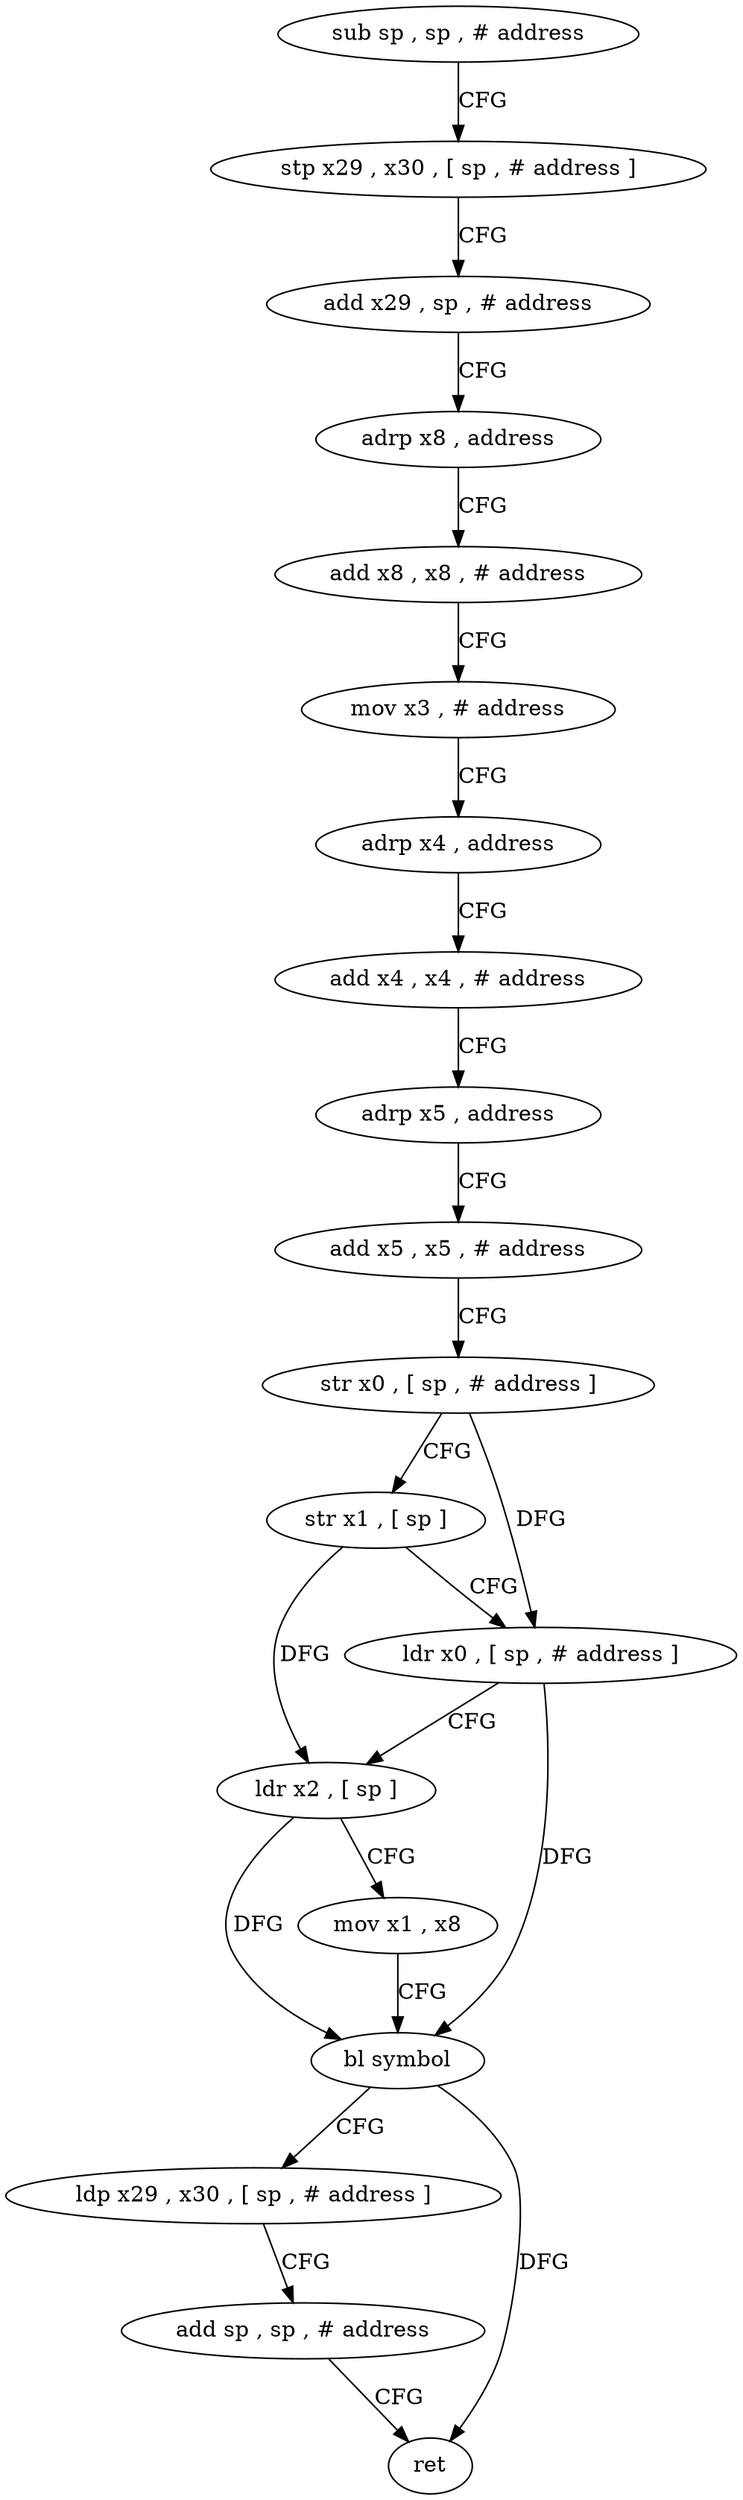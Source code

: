 digraph "func" {
"4269296" [label = "sub sp , sp , # address" ]
"4269300" [label = "stp x29 , x30 , [ sp , # address ]" ]
"4269304" [label = "add x29 , sp , # address" ]
"4269308" [label = "adrp x8 , address" ]
"4269312" [label = "add x8 , x8 , # address" ]
"4269316" [label = "mov x3 , # address" ]
"4269320" [label = "adrp x4 , address" ]
"4269324" [label = "add x4 , x4 , # address" ]
"4269328" [label = "adrp x5 , address" ]
"4269332" [label = "add x5 , x5 , # address" ]
"4269336" [label = "str x0 , [ sp , # address ]" ]
"4269340" [label = "str x1 , [ sp ]" ]
"4269344" [label = "ldr x0 , [ sp , # address ]" ]
"4269348" [label = "ldr x2 , [ sp ]" ]
"4269352" [label = "mov x1 , x8" ]
"4269356" [label = "bl symbol" ]
"4269360" [label = "ldp x29 , x30 , [ sp , # address ]" ]
"4269364" [label = "add sp , sp , # address" ]
"4269368" [label = "ret" ]
"4269296" -> "4269300" [ label = "CFG" ]
"4269300" -> "4269304" [ label = "CFG" ]
"4269304" -> "4269308" [ label = "CFG" ]
"4269308" -> "4269312" [ label = "CFG" ]
"4269312" -> "4269316" [ label = "CFG" ]
"4269316" -> "4269320" [ label = "CFG" ]
"4269320" -> "4269324" [ label = "CFG" ]
"4269324" -> "4269328" [ label = "CFG" ]
"4269328" -> "4269332" [ label = "CFG" ]
"4269332" -> "4269336" [ label = "CFG" ]
"4269336" -> "4269340" [ label = "CFG" ]
"4269336" -> "4269344" [ label = "DFG" ]
"4269340" -> "4269344" [ label = "CFG" ]
"4269340" -> "4269348" [ label = "DFG" ]
"4269344" -> "4269348" [ label = "CFG" ]
"4269344" -> "4269356" [ label = "DFG" ]
"4269348" -> "4269352" [ label = "CFG" ]
"4269348" -> "4269356" [ label = "DFG" ]
"4269352" -> "4269356" [ label = "CFG" ]
"4269356" -> "4269360" [ label = "CFG" ]
"4269356" -> "4269368" [ label = "DFG" ]
"4269360" -> "4269364" [ label = "CFG" ]
"4269364" -> "4269368" [ label = "CFG" ]
}
